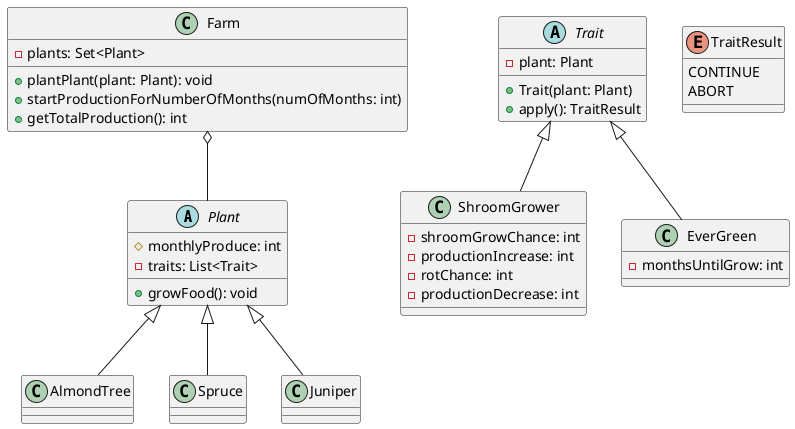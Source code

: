 @startuml

Plant <|-- AlmondTree
Plant <|-- Spruce
Plant <|-- Juniper
Farm o-- Plant

Trait <|-- ShroomGrower
Trait <|-- EverGreen

abstract class Plant {
  # monthlyProduce: int
  - traits: List<Trait>
  + growFood(): void
}

abstract class Trait {
  - plant: Plant
  + Trait(plant: Plant)
  + apply(): TraitResult
}

enum TraitResult {
  CONTINUE
  ABORT
}

class Farm {
  - plants: Set<Plant>
  + plantPlant(plant: Plant): void
  + startProductionForNumberOfMonths(numOfMonths: int)
  + getTotalProduction(): int
}

class EverGreen {
  - monthsUntilGrow: int
}

class ShroomGrower {
  - shroomGrowChance: int
  - productionIncrease: int
  - rotChance: int
  - productionDecrease: int
}

@enduml
